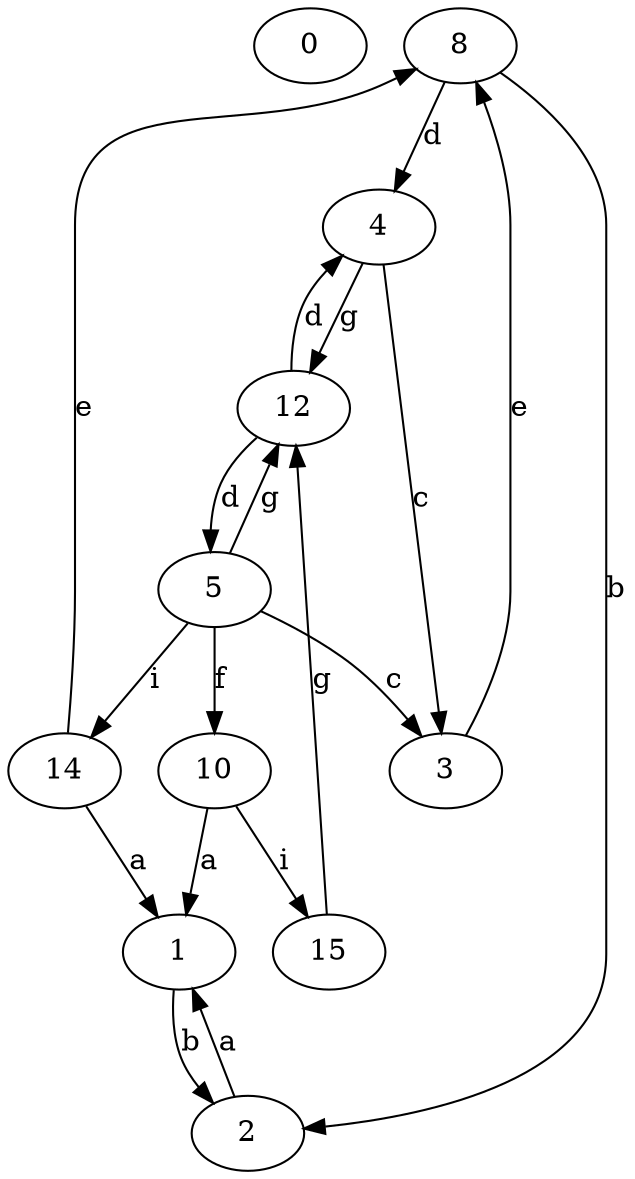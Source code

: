 strict digraph  {
0;
1;
2;
3;
4;
5;
8;
10;
12;
14;
15;
1 -> 2  [label=b];
2 -> 1  [label=a];
3 -> 8  [label=e];
4 -> 3  [label=c];
4 -> 12  [label=g];
5 -> 3  [label=c];
5 -> 10  [label=f];
5 -> 12  [label=g];
5 -> 14  [label=i];
8 -> 2  [label=b];
8 -> 4  [label=d];
10 -> 1  [label=a];
10 -> 15  [label=i];
12 -> 4  [label=d];
12 -> 5  [label=d];
14 -> 1  [label=a];
14 -> 8  [label=e];
15 -> 12  [label=g];
}
